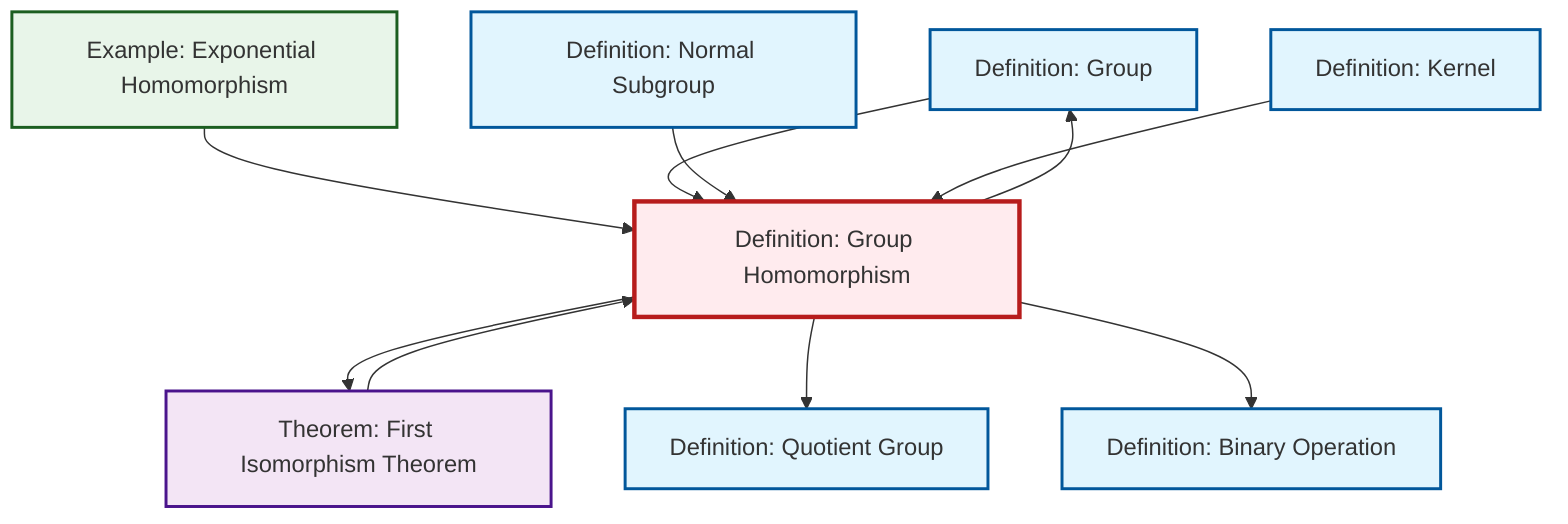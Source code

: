 graph TD
    classDef definition fill:#e1f5fe,stroke:#01579b,stroke-width:2px
    classDef theorem fill:#f3e5f5,stroke:#4a148c,stroke-width:2px
    classDef axiom fill:#fff3e0,stroke:#e65100,stroke-width:2px
    classDef example fill:#e8f5e9,stroke:#1b5e20,stroke-width:2px
    classDef current fill:#ffebee,stroke:#b71c1c,stroke-width:3px
    def-group["Definition: Group"]:::definition
    def-binary-operation["Definition: Binary Operation"]:::definition
    def-homomorphism["Definition: Group Homomorphism"]:::definition
    thm-first-isomorphism["Theorem: First Isomorphism Theorem"]:::theorem
    ex-exponential-homomorphism["Example: Exponential Homomorphism"]:::example
    def-kernel["Definition: Kernel"]:::definition
    def-quotient-group["Definition: Quotient Group"]:::definition
    def-normal-subgroup["Definition: Normal Subgroup"]:::definition
    ex-exponential-homomorphism --> def-homomorphism
    def-homomorphism --> thm-first-isomorphism
    def-group --> def-homomorphism
    thm-first-isomorphism --> def-homomorphism
    def-normal-subgroup --> def-homomorphism
    def-kernel --> def-homomorphism
    def-homomorphism --> def-quotient-group
    def-homomorphism --> def-binary-operation
    def-homomorphism --> def-group
    class def-homomorphism current